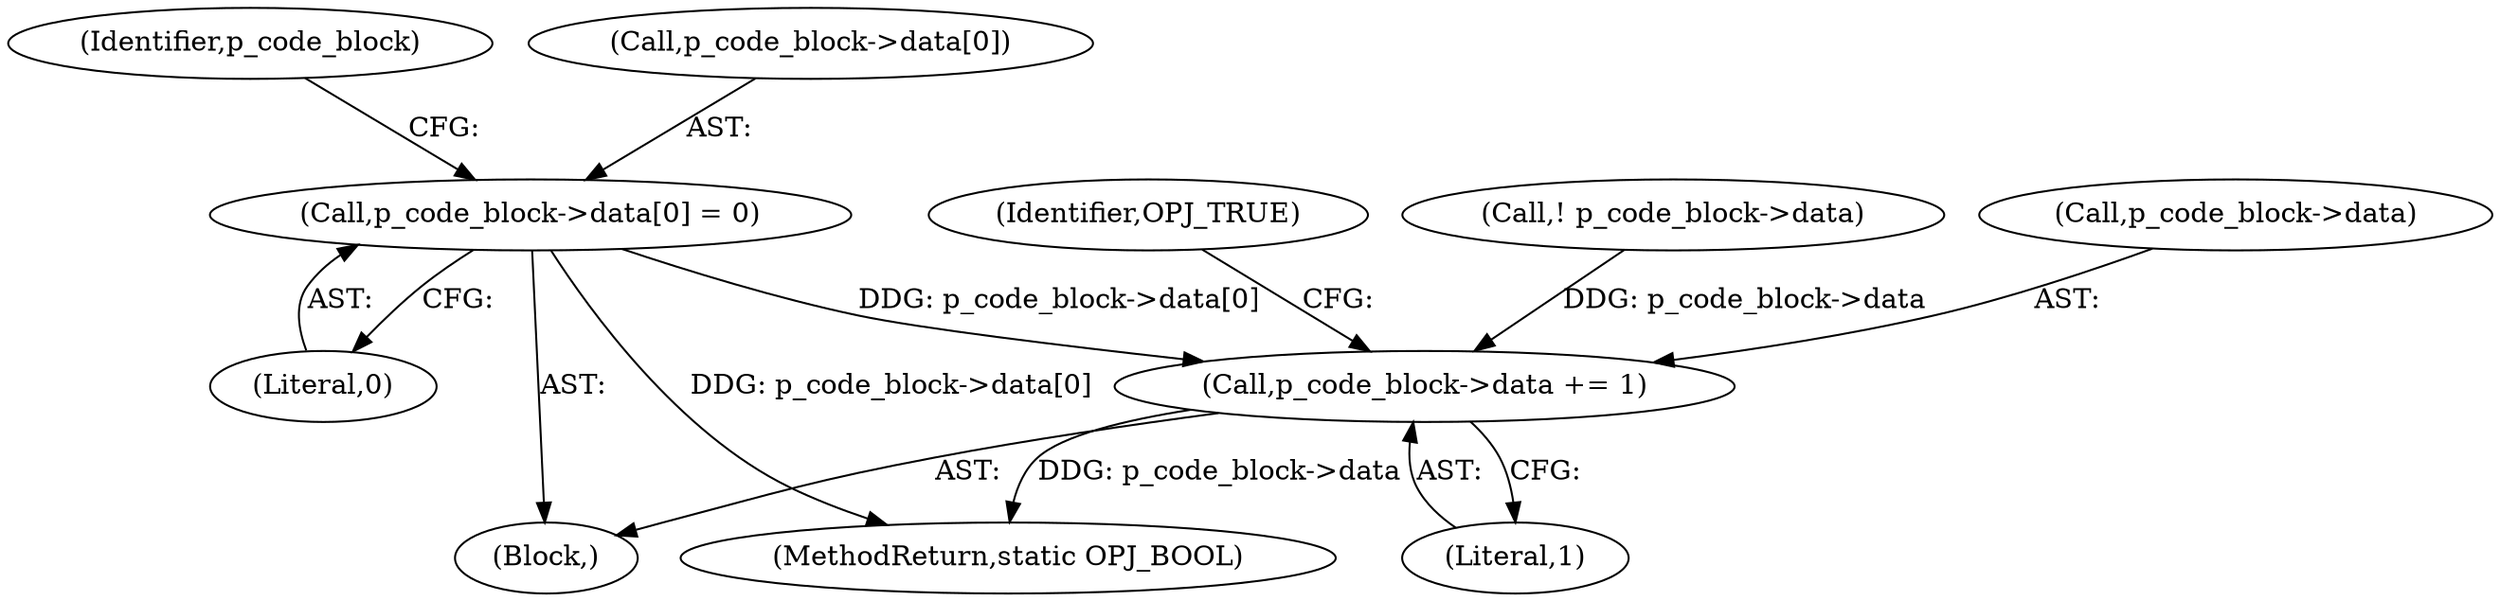 digraph "0_openjpeg_afb308b9ccbe129608c9205cf3bb39bbefad90b9@array" {
"1000183" [label="(Call,p_code_block->data[0] = 0)"];
"1000190" [label="(Call,p_code_block->data += 1)"];
"1000183" [label="(Call,p_code_block->data[0] = 0)"];
"1000166" [label="(Call,! p_code_block->data)"];
"1000194" [label="(Literal,1)"];
"1000189" [label="(Literal,0)"];
"1000143" [label="(Block,)"];
"1000197" [label="(MethodReturn,static OPJ_BOOL)"];
"1000191" [label="(Call,p_code_block->data)"];
"1000196" [label="(Identifier,OPJ_TRUE)"];
"1000192" [label="(Identifier,p_code_block)"];
"1000190" [label="(Call,p_code_block->data += 1)"];
"1000184" [label="(Call,p_code_block->data[0])"];
"1000183" -> "1000143"  [label="AST: "];
"1000183" -> "1000189"  [label="CFG: "];
"1000184" -> "1000183"  [label="AST: "];
"1000189" -> "1000183"  [label="AST: "];
"1000192" -> "1000183"  [label="CFG: "];
"1000183" -> "1000197"  [label="DDG: p_code_block->data[0]"];
"1000183" -> "1000190"  [label="DDG: p_code_block->data[0]"];
"1000190" -> "1000143"  [label="AST: "];
"1000190" -> "1000194"  [label="CFG: "];
"1000191" -> "1000190"  [label="AST: "];
"1000194" -> "1000190"  [label="AST: "];
"1000196" -> "1000190"  [label="CFG: "];
"1000190" -> "1000197"  [label="DDG: p_code_block->data"];
"1000166" -> "1000190"  [label="DDG: p_code_block->data"];
}
